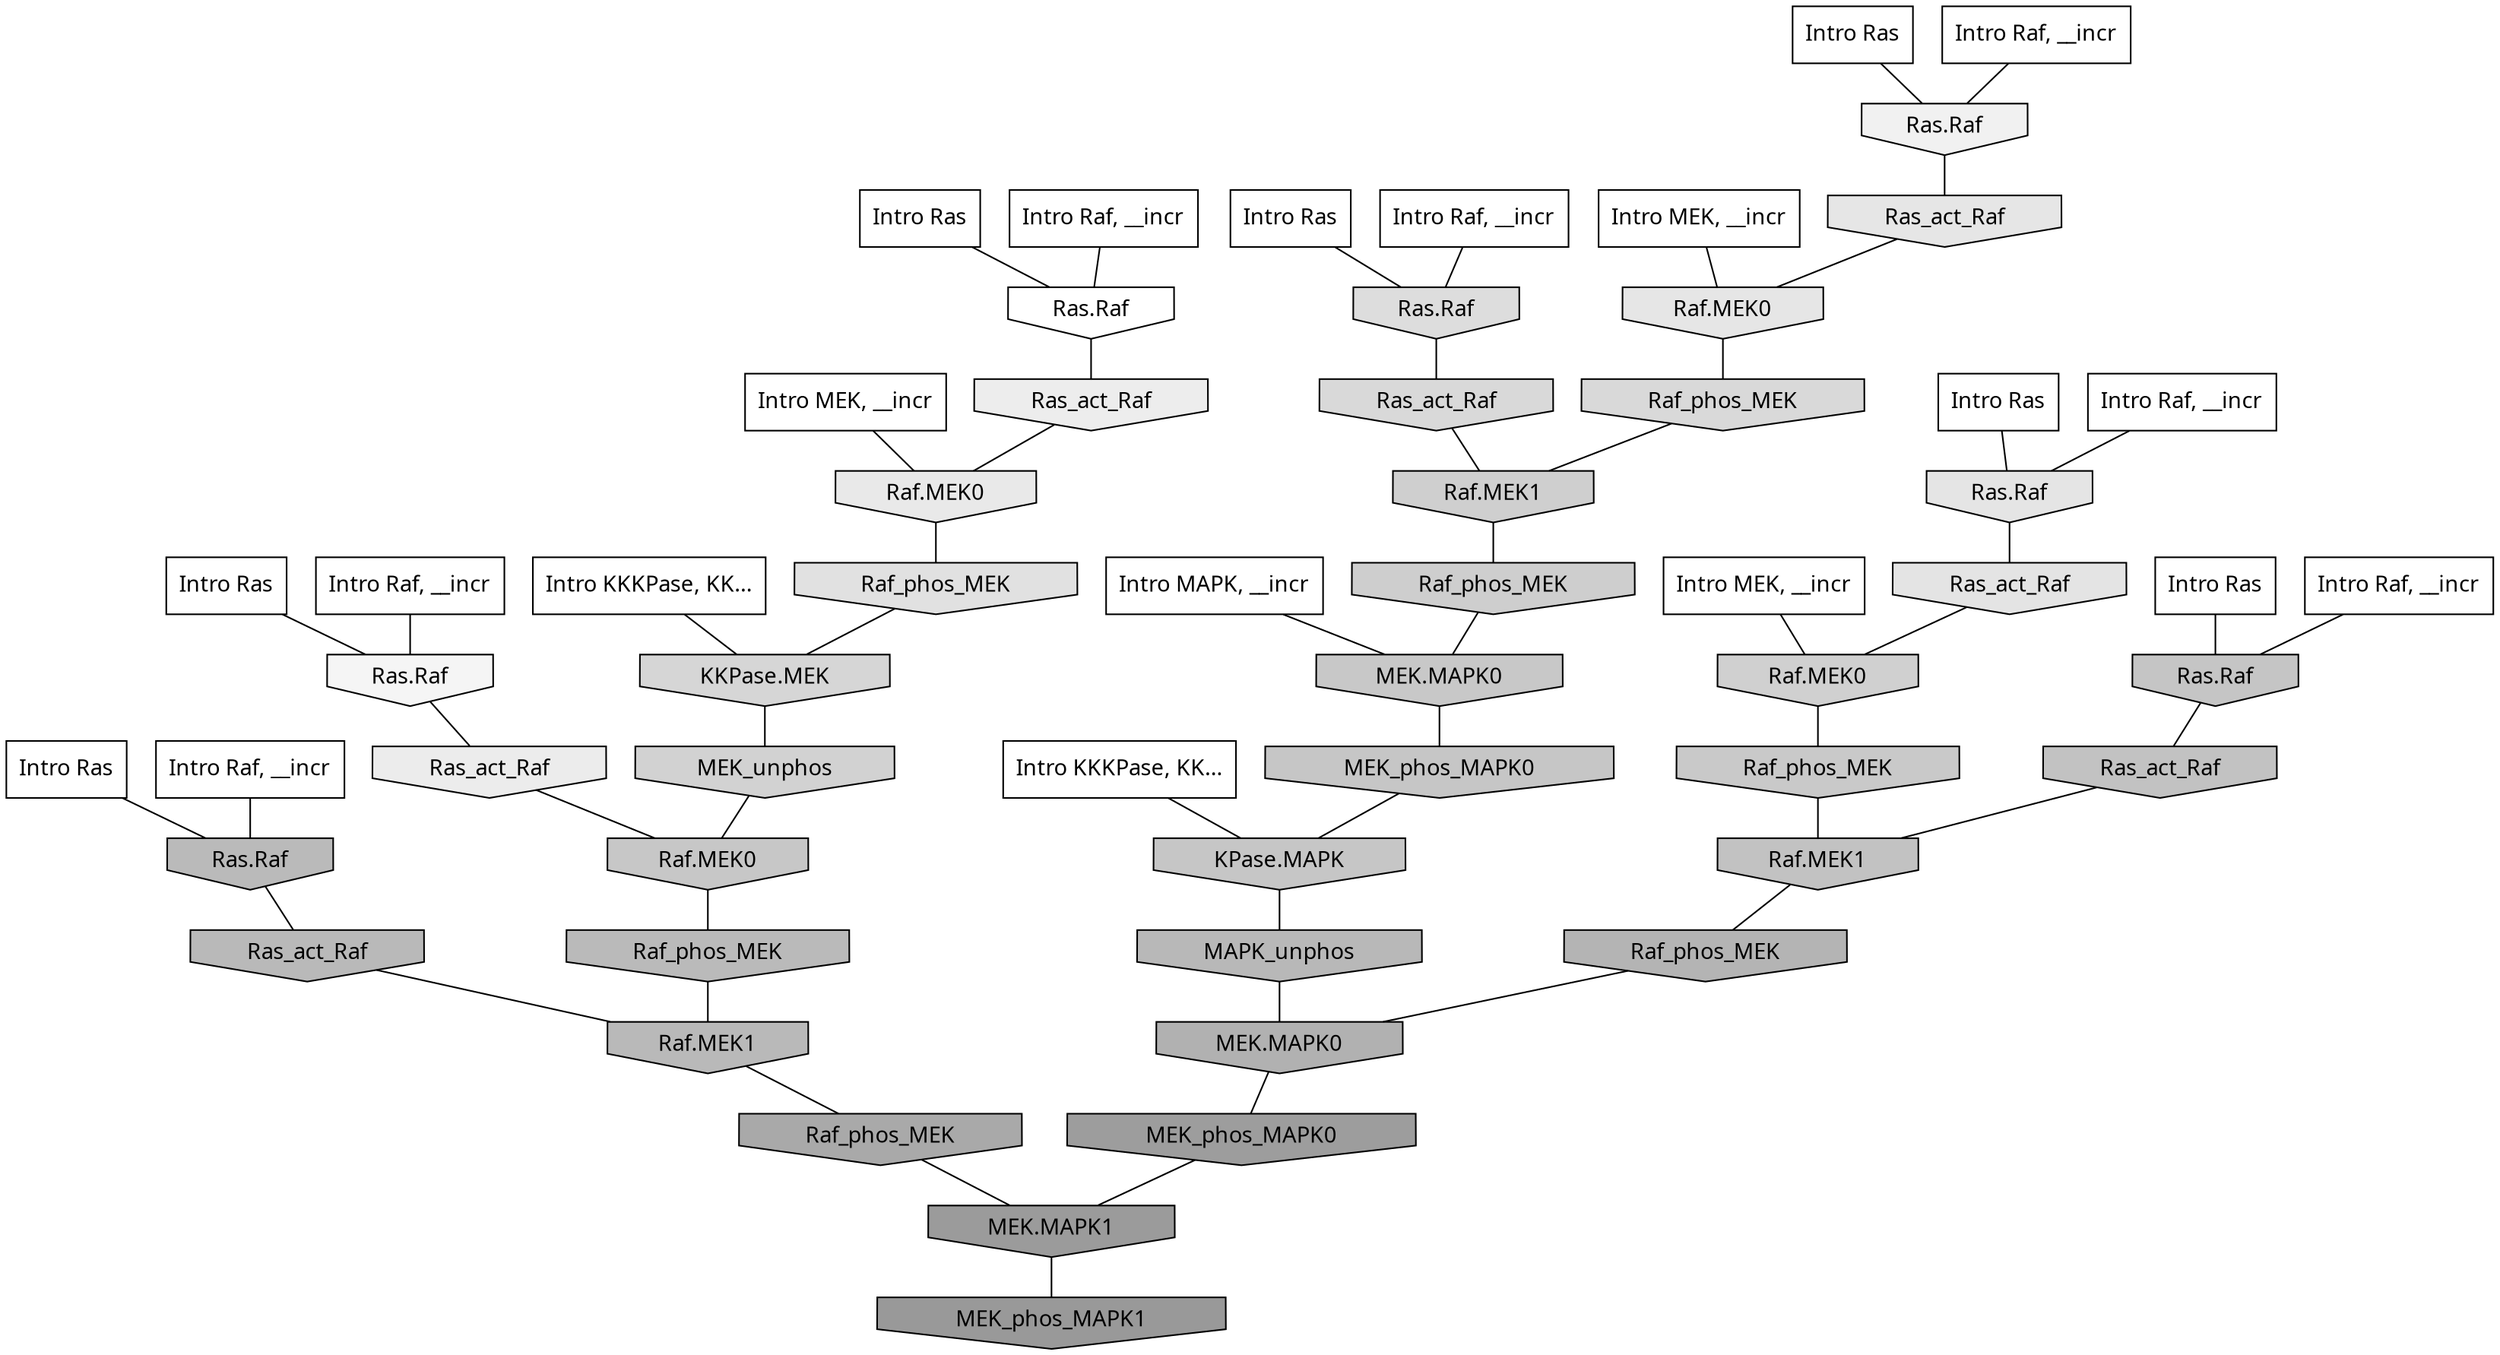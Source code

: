 digraph G{
  rankdir="TB";
  ranksep=0.30;
  node [fontname="CMU Serif"];
  edge [fontname="CMU Serif"];
  
  17 [label="Intro Ras", shape=rectangle, style=filled, fillcolor="0.000 0.000 1.000"]
  
  44 [label="Intro Ras", shape=rectangle, style=filled, fillcolor="0.000 0.000 1.000"]
  
  53 [label="Intro Ras", shape=rectangle, style=filled, fillcolor="0.000 0.000 1.000"]
  
  64 [label="Intro Ras", shape=rectangle, style=filled, fillcolor="0.000 0.000 1.000"]
  
  87 [label="Intro Ras", shape=rectangle, style=filled, fillcolor="0.000 0.000 1.000"]
  
  92 [label="Intro Ras", shape=rectangle, style=filled, fillcolor="0.000 0.000 1.000"]
  
  98 [label="Intro Ras", shape=rectangle, style=filled, fillcolor="0.000 0.000 1.000"]
  
  160 [label="Intro Raf, __incr", shape=rectangle, style=filled, fillcolor="0.000 0.000 1.000"]
  
  259 [label="Intro Raf, __incr", shape=rectangle, style=filled, fillcolor="0.000 0.000 1.000"]
  
  392 [label="Intro Raf, __incr", shape=rectangle, style=filled, fillcolor="0.000 0.000 1.000"]
  
  414 [label="Intro Raf, __incr", shape=rectangle, style=filled, fillcolor="0.000 0.000 1.000"]
  
  421 [label="Intro Raf, __incr", shape=rectangle, style=filled, fillcolor="0.000 0.000 1.000"]
  
  838 [label="Intro Raf, __incr", shape=rectangle, style=filled, fillcolor="0.000 0.000 1.000"]
  
  1060 [label="Intro Raf, __incr", shape=rectangle, style=filled, fillcolor="0.000 0.000 1.000"]
  
  1716 [label="Intro MEK, __incr", shape=rectangle, style=filled, fillcolor="0.000 0.000 1.000"]
  
  1836 [label="Intro MEK, __incr", shape=rectangle, style=filled, fillcolor="0.000 0.000 1.000"]
  
  1944 [label="Intro MEK, __incr", shape=rectangle, style=filled, fillcolor="0.000 0.000 1.000"]
  
  2199 [label="Intro MAPK, __incr", shape=rectangle, style=filled, fillcolor="0.000 0.000 1.000"]
  
  3144 [label="Intro KKKPase, KK...", shape=rectangle, style=filled, fillcolor="0.000 0.000 1.000"]
  
  3182 [label="Intro KKKPase, KK...", shape=rectangle, style=filled, fillcolor="0.000 0.000 1.000"]
  
  3214 [label="Ras.Raf", shape=invhouse, style=filled, fillcolor="0.000 0.000 1.000"]
  
  3571 [label="Ras.Raf", shape=invhouse, style=filled, fillcolor="0.000 0.000 0.960"]
  
  3752 [label="Ras.Raf", shape=invhouse, style=filled, fillcolor="0.000 0.000 0.942"]
  
  3968 [label="Ras_act_Raf", shape=invhouse, style=filled, fillcolor="0.000 0.000 0.927"]
  
  4028 [label="Ras_act_Raf", shape=invhouse, style=filled, fillcolor="0.000 0.000 0.924"]
  
  4190 [label="Raf.MEK0", shape=invhouse, style=filled, fillcolor="0.000 0.000 0.912"]
  
  4331 [label="Ras_act_Raf", shape=invhouse, style=filled, fillcolor="0.000 0.000 0.901"]
  
  4333 [label="Raf.MEK0", shape=invhouse, style=filled, fillcolor="0.000 0.000 0.901"]
  
  4439 [label="Ras.Raf", shape=invhouse, style=filled, fillcolor="0.000 0.000 0.895"]
  
  4505 [label="Ras_act_Raf", shape=invhouse, style=filled, fillcolor="0.000 0.000 0.891"]
  
  4701 [label="Raf_phos_MEK", shape=invhouse, style=filled, fillcolor="0.000 0.000 0.879"]
  
  4883 [label="Ras.Raf", shape=invhouse, style=filled, fillcolor="0.000 0.000 0.867"]
  
  5152 [label="Ras_act_Raf", shape=invhouse, style=filled, fillcolor="0.000 0.000 0.850"]
  
  5163 [label="Raf_phos_MEK", shape=invhouse, style=filled, fillcolor="0.000 0.000 0.849"]
  
  5384 [label="KKPase.MEK", shape=invhouse, style=filled, fillcolor="0.000 0.000 0.839"]
  
  5600 [label="MEK_unphos", shape=invhouse, style=filled, fillcolor="0.000 0.000 0.824"]
  
  5772 [label="Raf.MEK0", shape=invhouse, style=filled, fillcolor="0.000 0.000 0.816"]
  
  5885 [label="Raf.MEK1", shape=invhouse, style=filled, fillcolor="0.000 0.000 0.810"]
  
  5936 [label="Raf_phos_MEK", shape=invhouse, style=filled, fillcolor="0.000 0.000 0.807"]
  
  6366 [label="Raf_phos_MEK", shape=invhouse, style=filled, fillcolor="0.000 0.000 0.786"]
  
  6462 [label="MEK.MAPK0", shape=invhouse, style=filled, fillcolor="0.000 0.000 0.782"]
  
  6553 [label="Raf.MEK0", shape=invhouse, style=filled, fillcolor="0.000 0.000 0.779"]
  
  6642 [label="MEK_phos_MAPK0", shape=invhouse, style=filled, fillcolor="0.000 0.000 0.775"]
  
  6664 [label="KPase.MAPK", shape=invhouse, style=filled, fillcolor="0.000 0.000 0.774"]
  
  6724 [label="Ras.Raf", shape=invhouse, style=filled, fillcolor="0.000 0.000 0.772"]
  
  7157 [label="Ras_act_Raf", shape=invhouse, style=filled, fillcolor="0.000 0.000 0.758"]
  
  7159 [label="Raf.MEK1", shape=invhouse, style=filled, fillcolor="0.000 0.000 0.758"]
  
  8087 [label="Ras.Raf", shape=invhouse, style=filled, fillcolor="0.000 0.000 0.728"]
  
  8112 [label="Raf_phos_MEK", shape=invhouse, style=filled, fillcolor="0.000 0.000 0.727"]
  
  8189 [label="Ras_act_Raf", shape=invhouse, style=filled, fillcolor="0.000 0.000 0.726"]
  
  8193 [label="Raf.MEK1", shape=invhouse, style=filled, fillcolor="0.000 0.000 0.726"]
  
  8307 [label="MAPK_unphos", shape=invhouse, style=filled, fillcolor="0.000 0.000 0.721"]
  
  8869 [label="Raf_phos_MEK", shape=invhouse, style=filled, fillcolor="0.000 0.000 0.704"]
  
  9260 [label="MEK.MAPK0", shape=invhouse, style=filled, fillcolor="0.000 0.000 0.694"]
  
  10699 [label="Raf_phos_MEK", shape=invhouse, style=filled, fillcolor="0.000 0.000 0.662"]
  
  13289 [label="MEK_phos_MAPK0", shape=invhouse, style=filled, fillcolor="0.000 0.000 0.617"]
  
  14096 [label="MEK.MAPK1", shape=invhouse, style=filled, fillcolor="0.000 0.000 0.606"]
  
  14566 [label="MEK_phos_MAPK1", shape=invhouse, style=filled, fillcolor="0.000 0.000 0.600"]
  
  
  14096 -> 14566 [dir=none, color="0.000 0.000 0.000"] 
  13289 -> 14096 [dir=none, color="0.000 0.000 0.000"] 
  10699 -> 14096 [dir=none, color="0.000 0.000 0.000"] 
  9260 -> 13289 [dir=none, color="0.000 0.000 0.000"] 
  8869 -> 9260 [dir=none, color="0.000 0.000 0.000"] 
  8307 -> 9260 [dir=none, color="0.000 0.000 0.000"] 
  8193 -> 10699 [dir=none, color="0.000 0.000 0.000"] 
  8189 -> 8193 [dir=none, color="0.000 0.000 0.000"] 
  8112 -> 8193 [dir=none, color="0.000 0.000 0.000"] 
  8087 -> 8189 [dir=none, color="0.000 0.000 0.000"] 
  7159 -> 8869 [dir=none, color="0.000 0.000 0.000"] 
  7157 -> 7159 [dir=none, color="0.000 0.000 0.000"] 
  6724 -> 7157 [dir=none, color="0.000 0.000 0.000"] 
  6664 -> 8307 [dir=none, color="0.000 0.000 0.000"] 
  6642 -> 6664 [dir=none, color="0.000 0.000 0.000"] 
  6553 -> 8112 [dir=none, color="0.000 0.000 0.000"] 
  6462 -> 6642 [dir=none, color="0.000 0.000 0.000"] 
  6366 -> 7159 [dir=none, color="0.000 0.000 0.000"] 
  5936 -> 6462 [dir=none, color="0.000 0.000 0.000"] 
  5885 -> 5936 [dir=none, color="0.000 0.000 0.000"] 
  5772 -> 6366 [dir=none, color="0.000 0.000 0.000"] 
  5600 -> 6553 [dir=none, color="0.000 0.000 0.000"] 
  5384 -> 5600 [dir=none, color="0.000 0.000 0.000"] 
  5163 -> 5885 [dir=none, color="0.000 0.000 0.000"] 
  5152 -> 5885 [dir=none, color="0.000 0.000 0.000"] 
  4883 -> 5152 [dir=none, color="0.000 0.000 0.000"] 
  4701 -> 5384 [dir=none, color="0.000 0.000 0.000"] 
  4505 -> 5772 [dir=none, color="0.000 0.000 0.000"] 
  4439 -> 4505 [dir=none, color="0.000 0.000 0.000"] 
  4333 -> 5163 [dir=none, color="0.000 0.000 0.000"] 
  4331 -> 4333 [dir=none, color="0.000 0.000 0.000"] 
  4190 -> 4701 [dir=none, color="0.000 0.000 0.000"] 
  4028 -> 6553 [dir=none, color="0.000 0.000 0.000"] 
  3968 -> 4190 [dir=none, color="0.000 0.000 0.000"] 
  3752 -> 4331 [dir=none, color="0.000 0.000 0.000"] 
  3571 -> 4028 [dir=none, color="0.000 0.000 0.000"] 
  3214 -> 3968 [dir=none, color="0.000 0.000 0.000"] 
  3182 -> 5384 [dir=none, color="0.000 0.000 0.000"] 
  3144 -> 6664 [dir=none, color="0.000 0.000 0.000"] 
  2199 -> 6462 [dir=none, color="0.000 0.000 0.000"] 
  1944 -> 4333 [dir=none, color="0.000 0.000 0.000"] 
  1836 -> 5772 [dir=none, color="0.000 0.000 0.000"] 
  1716 -> 4190 [dir=none, color="0.000 0.000 0.000"] 
  1060 -> 8087 [dir=none, color="0.000 0.000 0.000"] 
  838 -> 3571 [dir=none, color="0.000 0.000 0.000"] 
  421 -> 4439 [dir=none, color="0.000 0.000 0.000"] 
  414 -> 3752 [dir=none, color="0.000 0.000 0.000"] 
  392 -> 4883 [dir=none, color="0.000 0.000 0.000"] 
  259 -> 3214 [dir=none, color="0.000 0.000 0.000"] 
  160 -> 6724 [dir=none, color="0.000 0.000 0.000"] 
  98 -> 4883 [dir=none, color="0.000 0.000 0.000"] 
  92 -> 6724 [dir=none, color="0.000 0.000 0.000"] 
  87 -> 4439 [dir=none, color="0.000 0.000 0.000"] 
  64 -> 3571 [dir=none, color="0.000 0.000 0.000"] 
  53 -> 3214 [dir=none, color="0.000 0.000 0.000"] 
  44 -> 3752 [dir=none, color="0.000 0.000 0.000"] 
  17 -> 8087 [dir=none, color="0.000 0.000 0.000"] 
  
  }
